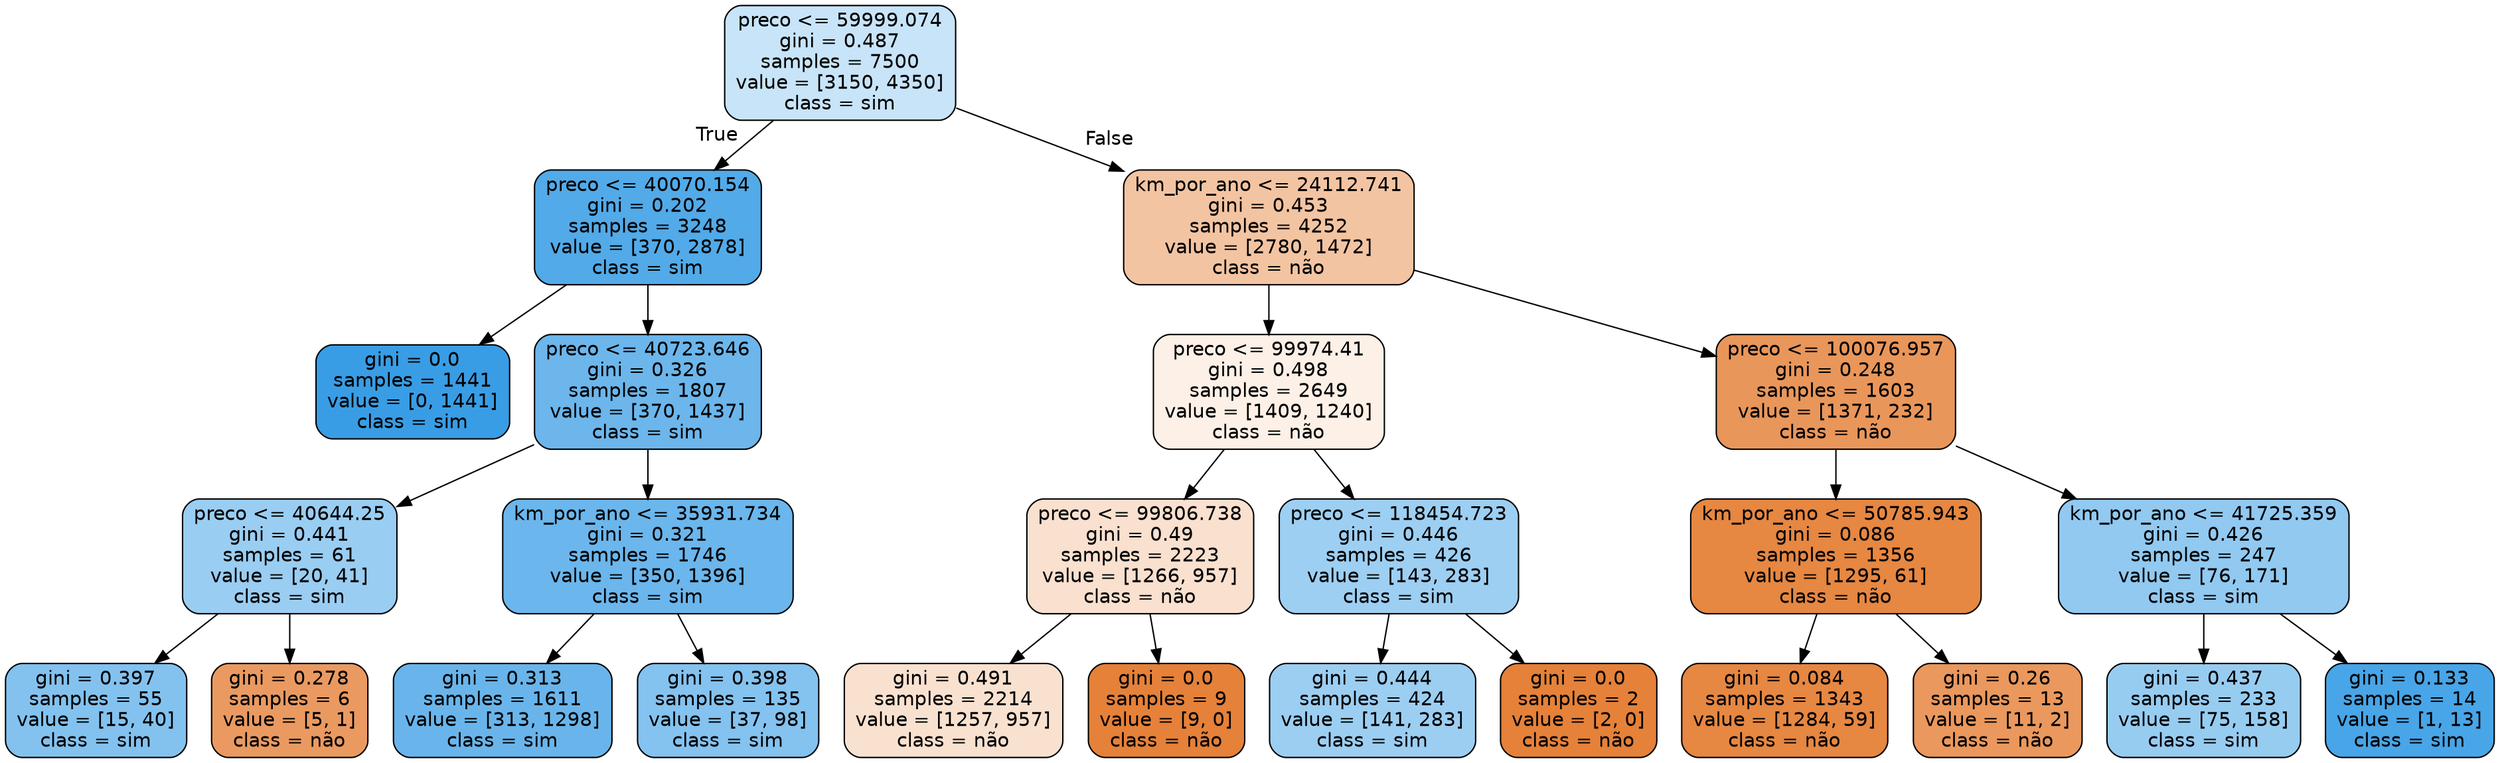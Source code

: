 digraph Tree {
node [shape=box, style="filled, rounded", color="black", fontname="helvetica"] ;
edge [fontname="helvetica"] ;
0 [label="preco <= 59999.074\ngini = 0.487\nsamples = 7500\nvalue = [3150, 4350]\nclass = sim", fillcolor="#c8e4f8"] ;
1 [label="preco <= 40070.154\ngini = 0.202\nsamples = 3248\nvalue = [370, 2878]\nclass = sim", fillcolor="#52aae8"] ;
0 -> 1 [labeldistance=2.5, labelangle=45, headlabel="True"] ;
2 [label="gini = 0.0\nsamples = 1441\nvalue = [0, 1441]\nclass = sim", fillcolor="#399de5"] ;
1 -> 2 ;
3 [label="preco <= 40723.646\ngini = 0.326\nsamples = 1807\nvalue = [370, 1437]\nclass = sim", fillcolor="#6cb6ec"] ;
1 -> 3 ;
4 [label="preco <= 40644.25\ngini = 0.441\nsamples = 61\nvalue = [20, 41]\nclass = sim", fillcolor="#9acdf2"] ;
3 -> 4 ;
5 [label="gini = 0.397\nsamples = 55\nvalue = [15, 40]\nclass = sim", fillcolor="#83c2ef"] ;
4 -> 5 ;
6 [label="gini = 0.278\nsamples = 6\nvalue = [5, 1]\nclass = não", fillcolor="#ea9a61"] ;
4 -> 6 ;
7 [label="km_por_ano <= 35931.734\ngini = 0.321\nsamples = 1746\nvalue = [350, 1396]\nclass = sim", fillcolor="#6bb6ec"] ;
3 -> 7 ;
8 [label="gini = 0.313\nsamples = 1611\nvalue = [313, 1298]\nclass = sim", fillcolor="#69b5eb"] ;
7 -> 8 ;
9 [label="gini = 0.398\nsamples = 135\nvalue = [37, 98]\nclass = sim", fillcolor="#84c2ef"] ;
7 -> 9 ;
10 [label="km_por_ano <= 24112.741\ngini = 0.453\nsamples = 4252\nvalue = [2780, 1472]\nclass = não", fillcolor="#f3c4a2"] ;
0 -> 10 [labeldistance=2.5, labelangle=-45, headlabel="False"] ;
11 [label="preco <= 99974.41\ngini = 0.498\nsamples = 2649\nvalue = [1409, 1240]\nclass = não", fillcolor="#fcf0e7"] ;
10 -> 11 ;
12 [label="preco <= 99806.738\ngini = 0.49\nsamples = 2223\nvalue = [1266, 957]\nclass = não", fillcolor="#f9e0cf"] ;
11 -> 12 ;
13 [label="gini = 0.491\nsamples = 2214\nvalue = [1257, 957]\nclass = não", fillcolor="#f9e1d0"] ;
12 -> 13 ;
14 [label="gini = 0.0\nsamples = 9\nvalue = [9, 0]\nclass = não", fillcolor="#e58139"] ;
12 -> 14 ;
15 [label="preco <= 118454.723\ngini = 0.446\nsamples = 426\nvalue = [143, 283]\nclass = sim", fillcolor="#9dcff2"] ;
11 -> 15 ;
16 [label="gini = 0.444\nsamples = 424\nvalue = [141, 283]\nclass = sim", fillcolor="#9ccef2"] ;
15 -> 16 ;
17 [label="gini = 0.0\nsamples = 2\nvalue = [2, 0]\nclass = não", fillcolor="#e58139"] ;
15 -> 17 ;
18 [label="preco <= 100076.957\ngini = 0.248\nsamples = 1603\nvalue = [1371, 232]\nclass = não", fillcolor="#e9965b"] ;
10 -> 18 ;
19 [label="km_por_ano <= 50785.943\ngini = 0.086\nsamples = 1356\nvalue = [1295, 61]\nclass = não", fillcolor="#e68742"] ;
18 -> 19 ;
20 [label="gini = 0.084\nsamples = 1343\nvalue = [1284, 59]\nclass = não", fillcolor="#e68742"] ;
19 -> 20 ;
21 [label="gini = 0.26\nsamples = 13\nvalue = [11, 2]\nclass = não", fillcolor="#ea985d"] ;
19 -> 21 ;
22 [label="km_por_ano <= 41725.359\ngini = 0.426\nsamples = 247\nvalue = [76, 171]\nclass = sim", fillcolor="#91c9f1"] ;
18 -> 22 ;
23 [label="gini = 0.437\nsamples = 233\nvalue = [75, 158]\nclass = sim", fillcolor="#97ccf1"] ;
22 -> 23 ;
24 [label="gini = 0.133\nsamples = 14\nvalue = [1, 13]\nclass = sim", fillcolor="#48a5e7"] ;
22 -> 24 ;
}
